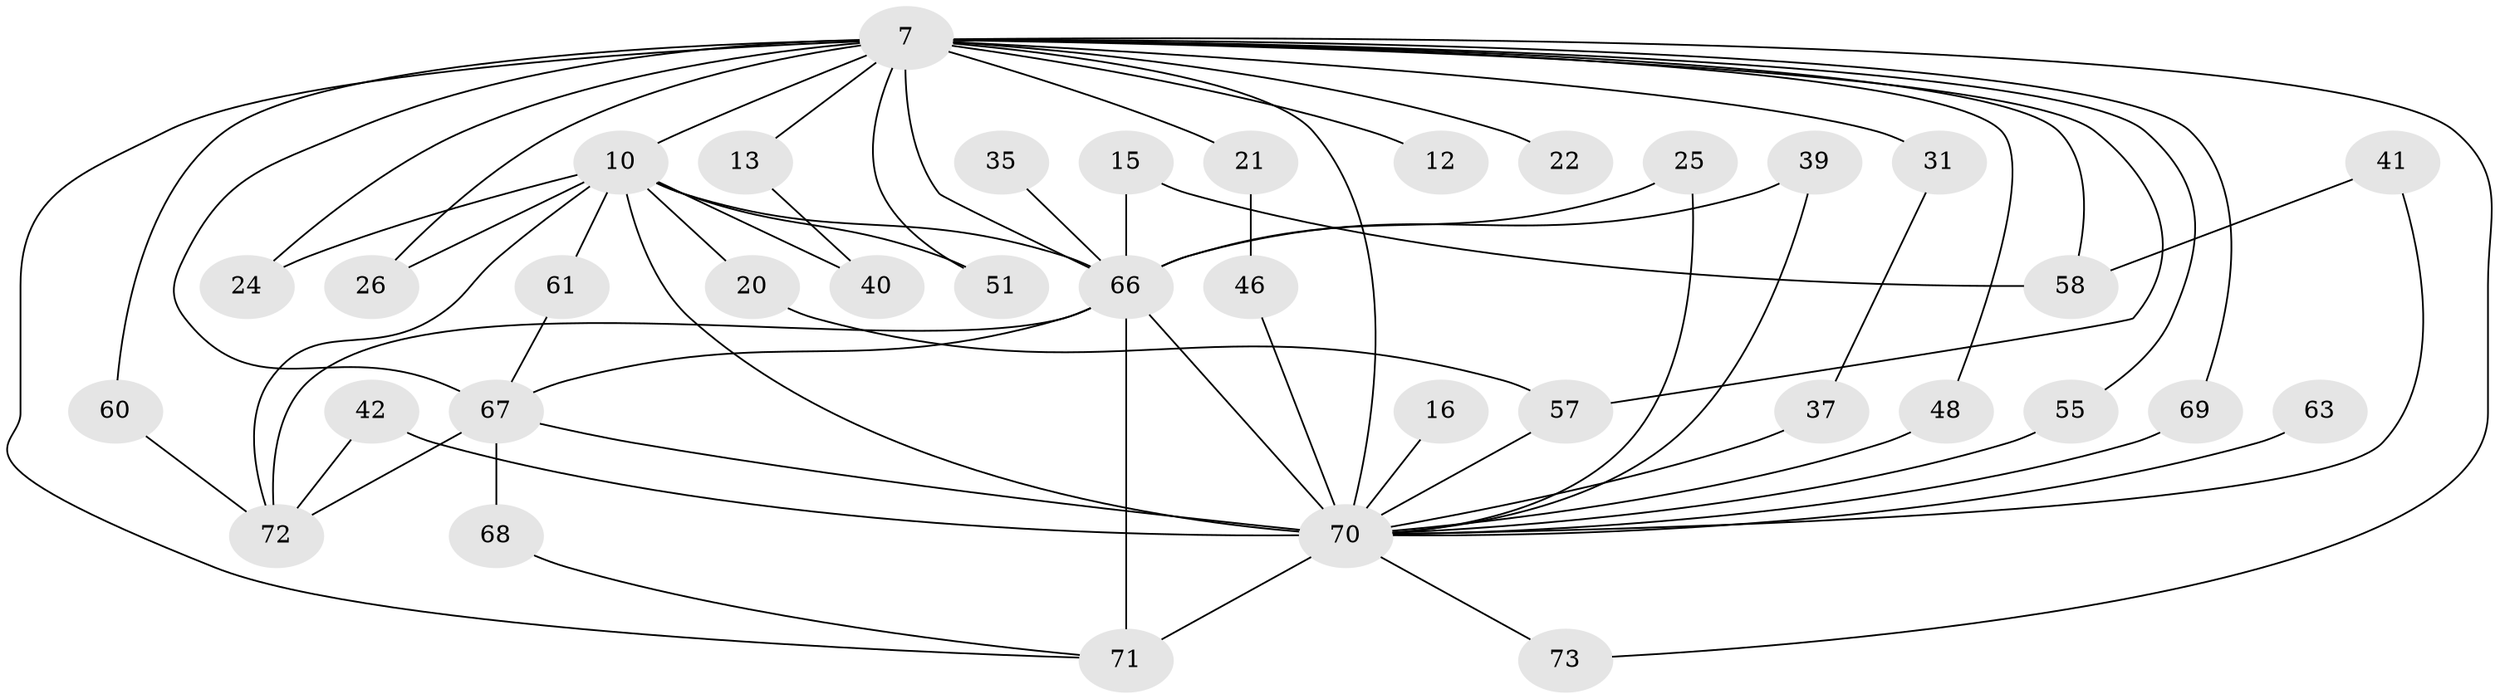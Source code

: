 // original degree distribution, {21: 0.0136986301369863, 23: 0.0136986301369863, 15: 0.0136986301369863, 19: 0.0136986301369863, 18: 0.0410958904109589, 16: 0.0136986301369863, 17: 0.0136986301369863, 11: 0.0136986301369863, 5: 0.0547945205479452, 2: 0.4931506849315068, 3: 0.2465753424657534, 4: 0.0684931506849315}
// Generated by graph-tools (version 1.1) at 2025/47/03/04/25 21:47:10]
// undirected, 36 vertices, 64 edges
graph export_dot {
graph [start="1"]
  node [color=gray90,style=filled];
  7 [super="+6+5"];
  10 [super="+9"];
  12;
  13;
  15;
  16;
  20;
  21;
  22;
  24;
  25;
  26;
  31;
  35;
  37;
  39;
  40;
  41;
  42;
  46;
  48;
  51 [super="+34"];
  55 [super="+53"];
  57 [super="+47"];
  58 [super="+32"];
  60;
  61;
  63;
  66 [super="+8"];
  67 [super="+64+62+65"];
  68;
  69 [super="+14"];
  70 [super="+19+2+36+17+28"];
  71 [super="+56"];
  72 [super="+33+44+30"];
  73;
  7 -- 10 [weight=8];
  7 -- 13 [weight=2];
  7 -- 22 [weight=2];
  7 -- 31 [weight=2];
  7 -- 55 [weight=3];
  7 -- 66 [weight=9];
  7 -- 21 [weight=2];
  7 -- 26;
  7 -- 48;
  7 -- 51 [weight=2];
  7 -- 60;
  7 -- 69;
  7 -- 73;
  7 -- 12 [weight=2];
  7 -- 24;
  7 -- 58 [weight=2];
  7 -- 70 [weight=12];
  7 -- 71;
  7 -- 57;
  7 -- 67 [weight=5];
  10 -- 20 [weight=2];
  10 -- 24;
  10 -- 40;
  10 -- 61;
  10 -- 70 [weight=6];
  10 -- 26;
  10 -- 72 [weight=2];
  10 -- 51;
  10 -- 66 [weight=4];
  13 -- 40;
  15 -- 58;
  15 -- 66 [weight=2];
  16 -- 70 [weight=2];
  20 -- 57;
  21 -- 46;
  25 -- 70;
  25 -- 66;
  31 -- 37;
  35 -- 66 [weight=2];
  37 -- 70;
  39 -- 70;
  39 -- 66;
  41 -- 58;
  41 -- 70;
  42 -- 72;
  42 -- 70;
  46 -- 70;
  48 -- 70;
  55 -- 70 [weight=3];
  57 -- 70;
  60 -- 72;
  61 -- 67;
  63 -- 70 [weight=2];
  66 -- 67 [weight=5];
  66 -- 70 [weight=4];
  66 -- 71;
  66 -- 72;
  67 -- 68;
  67 -- 70;
  67 -- 72 [weight=2];
  68 -- 71;
  69 -- 70 [weight=2];
  70 -- 71 [weight=3];
  70 -- 73;
}
